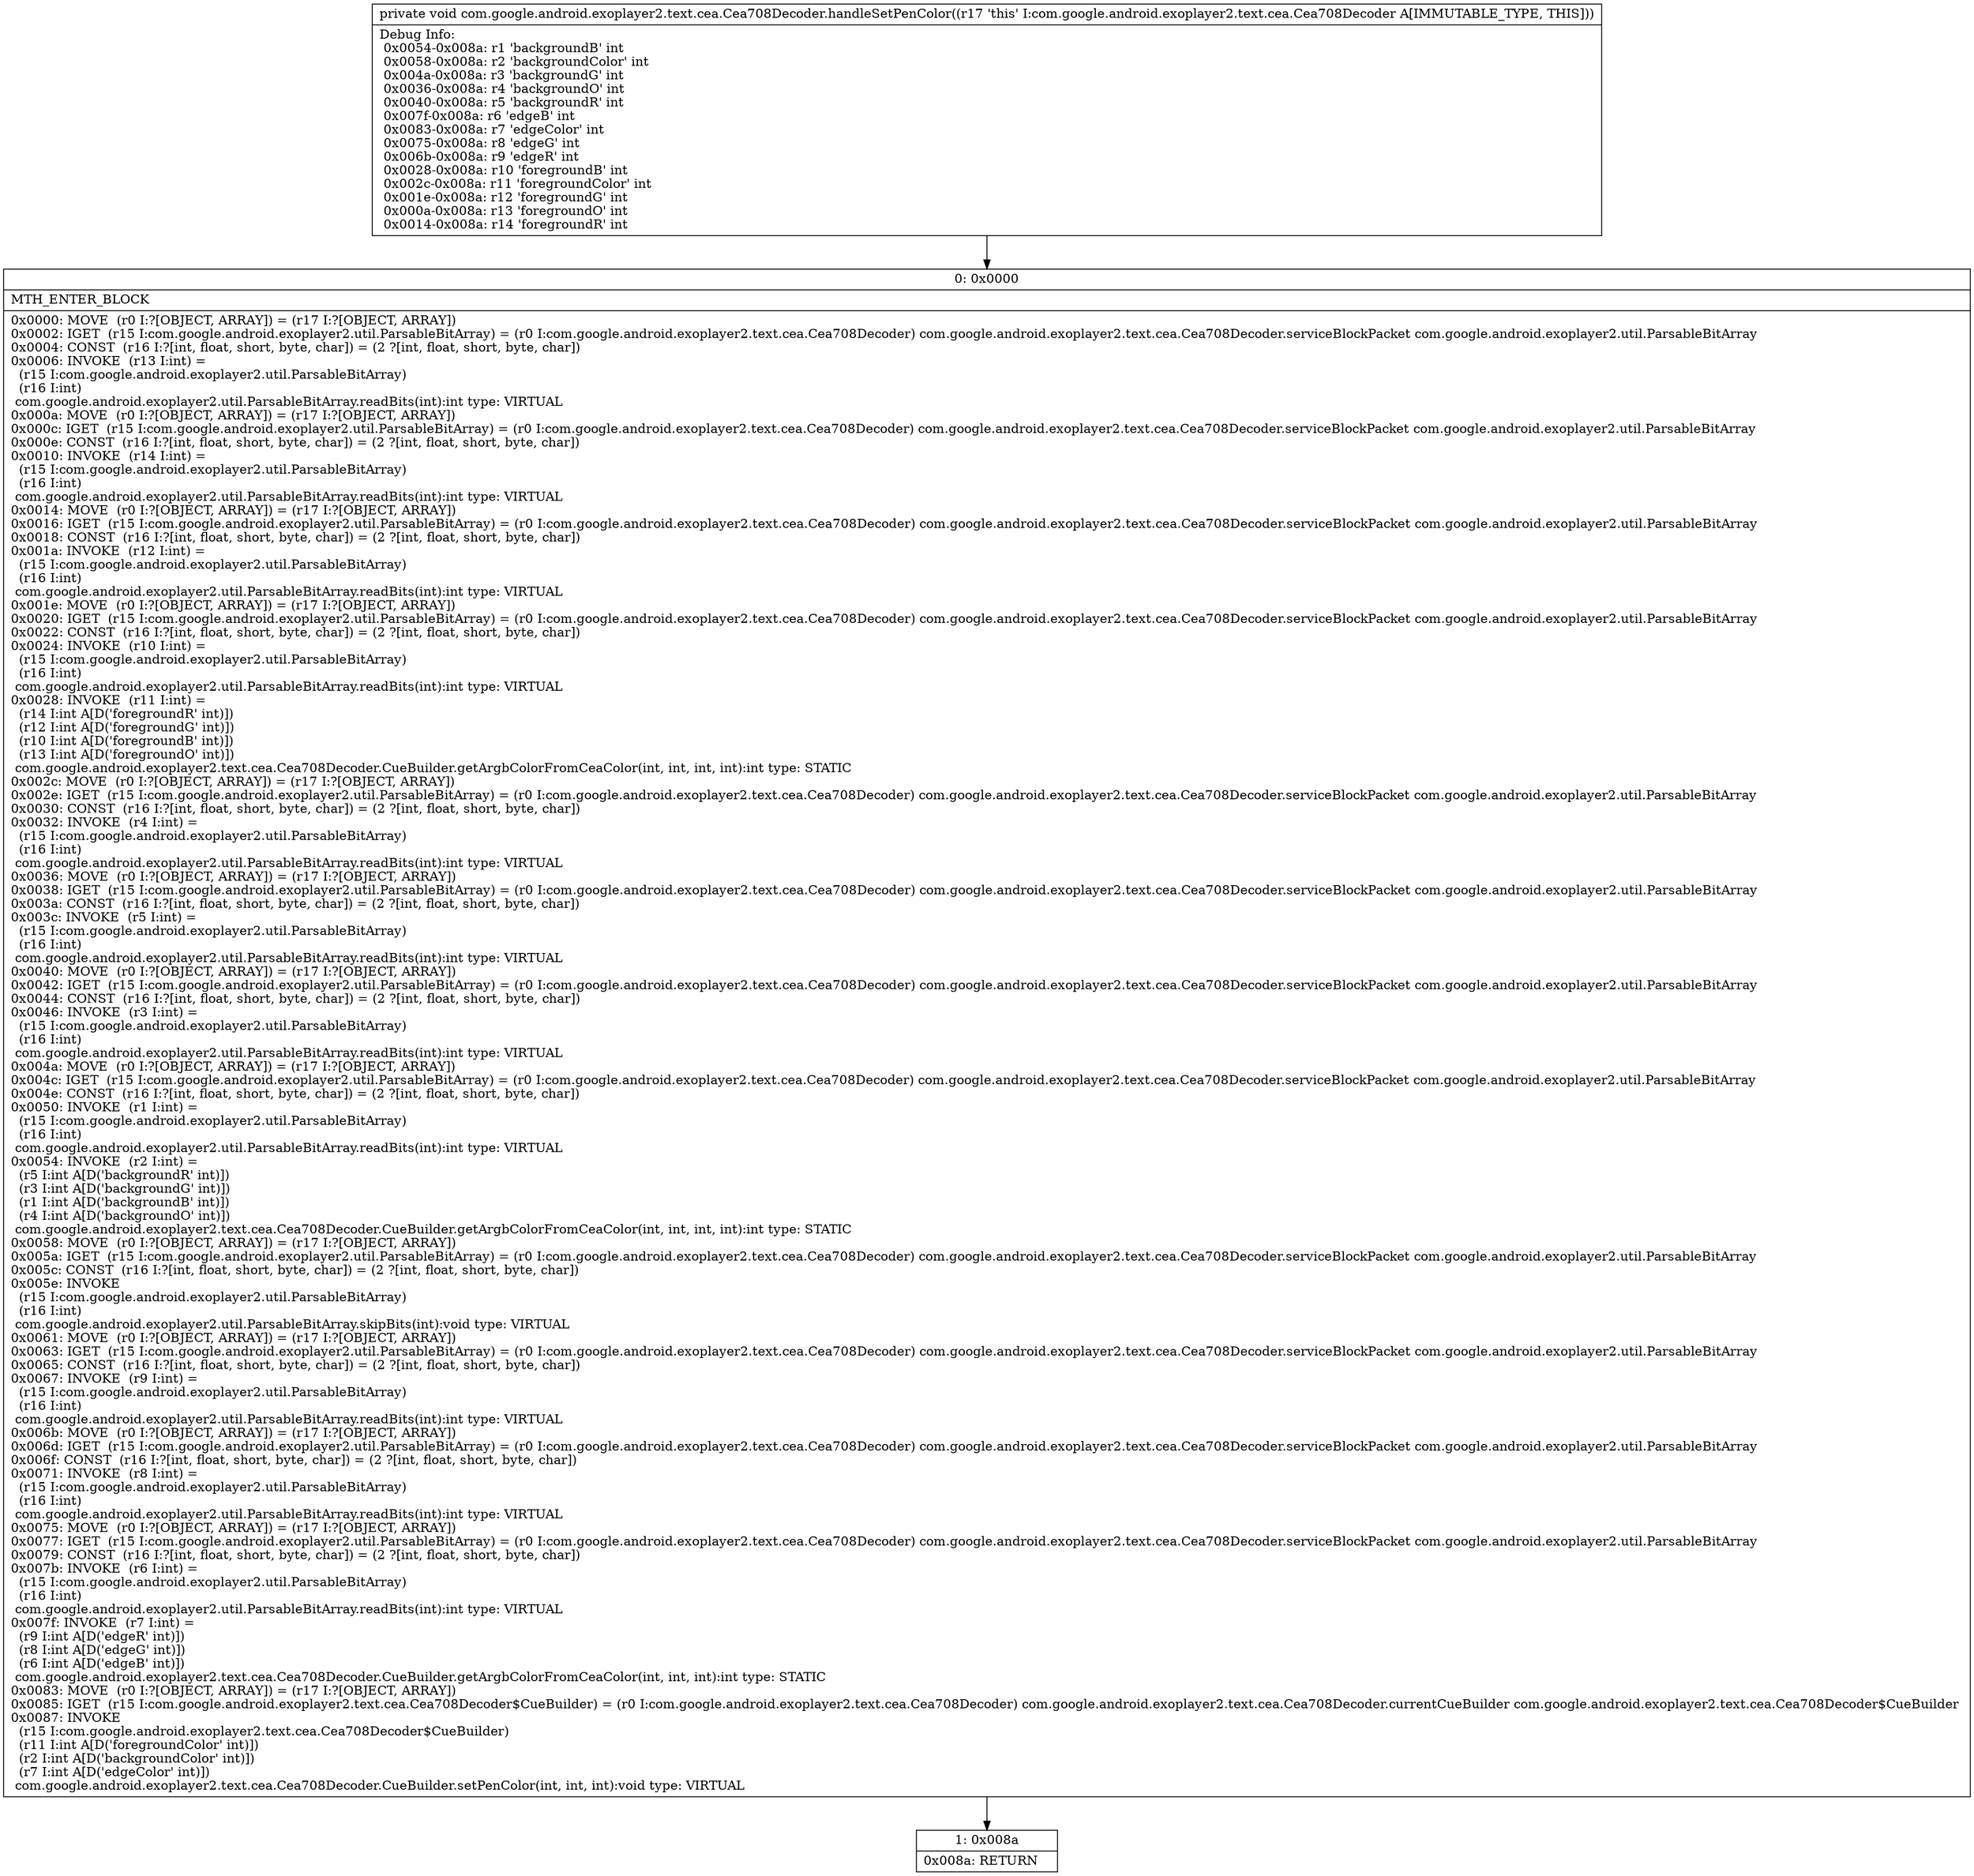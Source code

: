 digraph "CFG forcom.google.android.exoplayer2.text.cea.Cea708Decoder.handleSetPenColor()V" {
Node_0 [shape=record,label="{0\:\ 0x0000|MTH_ENTER_BLOCK\l|0x0000: MOVE  (r0 I:?[OBJECT, ARRAY]) = (r17 I:?[OBJECT, ARRAY]) \l0x0002: IGET  (r15 I:com.google.android.exoplayer2.util.ParsableBitArray) = (r0 I:com.google.android.exoplayer2.text.cea.Cea708Decoder) com.google.android.exoplayer2.text.cea.Cea708Decoder.serviceBlockPacket com.google.android.exoplayer2.util.ParsableBitArray \l0x0004: CONST  (r16 I:?[int, float, short, byte, char]) = (2 ?[int, float, short, byte, char]) \l0x0006: INVOKE  (r13 I:int) = \l  (r15 I:com.google.android.exoplayer2.util.ParsableBitArray)\l  (r16 I:int)\l com.google.android.exoplayer2.util.ParsableBitArray.readBits(int):int type: VIRTUAL \l0x000a: MOVE  (r0 I:?[OBJECT, ARRAY]) = (r17 I:?[OBJECT, ARRAY]) \l0x000c: IGET  (r15 I:com.google.android.exoplayer2.util.ParsableBitArray) = (r0 I:com.google.android.exoplayer2.text.cea.Cea708Decoder) com.google.android.exoplayer2.text.cea.Cea708Decoder.serviceBlockPacket com.google.android.exoplayer2.util.ParsableBitArray \l0x000e: CONST  (r16 I:?[int, float, short, byte, char]) = (2 ?[int, float, short, byte, char]) \l0x0010: INVOKE  (r14 I:int) = \l  (r15 I:com.google.android.exoplayer2.util.ParsableBitArray)\l  (r16 I:int)\l com.google.android.exoplayer2.util.ParsableBitArray.readBits(int):int type: VIRTUAL \l0x0014: MOVE  (r0 I:?[OBJECT, ARRAY]) = (r17 I:?[OBJECT, ARRAY]) \l0x0016: IGET  (r15 I:com.google.android.exoplayer2.util.ParsableBitArray) = (r0 I:com.google.android.exoplayer2.text.cea.Cea708Decoder) com.google.android.exoplayer2.text.cea.Cea708Decoder.serviceBlockPacket com.google.android.exoplayer2.util.ParsableBitArray \l0x0018: CONST  (r16 I:?[int, float, short, byte, char]) = (2 ?[int, float, short, byte, char]) \l0x001a: INVOKE  (r12 I:int) = \l  (r15 I:com.google.android.exoplayer2.util.ParsableBitArray)\l  (r16 I:int)\l com.google.android.exoplayer2.util.ParsableBitArray.readBits(int):int type: VIRTUAL \l0x001e: MOVE  (r0 I:?[OBJECT, ARRAY]) = (r17 I:?[OBJECT, ARRAY]) \l0x0020: IGET  (r15 I:com.google.android.exoplayer2.util.ParsableBitArray) = (r0 I:com.google.android.exoplayer2.text.cea.Cea708Decoder) com.google.android.exoplayer2.text.cea.Cea708Decoder.serviceBlockPacket com.google.android.exoplayer2.util.ParsableBitArray \l0x0022: CONST  (r16 I:?[int, float, short, byte, char]) = (2 ?[int, float, short, byte, char]) \l0x0024: INVOKE  (r10 I:int) = \l  (r15 I:com.google.android.exoplayer2.util.ParsableBitArray)\l  (r16 I:int)\l com.google.android.exoplayer2.util.ParsableBitArray.readBits(int):int type: VIRTUAL \l0x0028: INVOKE  (r11 I:int) = \l  (r14 I:int A[D('foregroundR' int)])\l  (r12 I:int A[D('foregroundG' int)])\l  (r10 I:int A[D('foregroundB' int)])\l  (r13 I:int A[D('foregroundO' int)])\l com.google.android.exoplayer2.text.cea.Cea708Decoder.CueBuilder.getArgbColorFromCeaColor(int, int, int, int):int type: STATIC \l0x002c: MOVE  (r0 I:?[OBJECT, ARRAY]) = (r17 I:?[OBJECT, ARRAY]) \l0x002e: IGET  (r15 I:com.google.android.exoplayer2.util.ParsableBitArray) = (r0 I:com.google.android.exoplayer2.text.cea.Cea708Decoder) com.google.android.exoplayer2.text.cea.Cea708Decoder.serviceBlockPacket com.google.android.exoplayer2.util.ParsableBitArray \l0x0030: CONST  (r16 I:?[int, float, short, byte, char]) = (2 ?[int, float, short, byte, char]) \l0x0032: INVOKE  (r4 I:int) = \l  (r15 I:com.google.android.exoplayer2.util.ParsableBitArray)\l  (r16 I:int)\l com.google.android.exoplayer2.util.ParsableBitArray.readBits(int):int type: VIRTUAL \l0x0036: MOVE  (r0 I:?[OBJECT, ARRAY]) = (r17 I:?[OBJECT, ARRAY]) \l0x0038: IGET  (r15 I:com.google.android.exoplayer2.util.ParsableBitArray) = (r0 I:com.google.android.exoplayer2.text.cea.Cea708Decoder) com.google.android.exoplayer2.text.cea.Cea708Decoder.serviceBlockPacket com.google.android.exoplayer2.util.ParsableBitArray \l0x003a: CONST  (r16 I:?[int, float, short, byte, char]) = (2 ?[int, float, short, byte, char]) \l0x003c: INVOKE  (r5 I:int) = \l  (r15 I:com.google.android.exoplayer2.util.ParsableBitArray)\l  (r16 I:int)\l com.google.android.exoplayer2.util.ParsableBitArray.readBits(int):int type: VIRTUAL \l0x0040: MOVE  (r0 I:?[OBJECT, ARRAY]) = (r17 I:?[OBJECT, ARRAY]) \l0x0042: IGET  (r15 I:com.google.android.exoplayer2.util.ParsableBitArray) = (r0 I:com.google.android.exoplayer2.text.cea.Cea708Decoder) com.google.android.exoplayer2.text.cea.Cea708Decoder.serviceBlockPacket com.google.android.exoplayer2.util.ParsableBitArray \l0x0044: CONST  (r16 I:?[int, float, short, byte, char]) = (2 ?[int, float, short, byte, char]) \l0x0046: INVOKE  (r3 I:int) = \l  (r15 I:com.google.android.exoplayer2.util.ParsableBitArray)\l  (r16 I:int)\l com.google.android.exoplayer2.util.ParsableBitArray.readBits(int):int type: VIRTUAL \l0x004a: MOVE  (r0 I:?[OBJECT, ARRAY]) = (r17 I:?[OBJECT, ARRAY]) \l0x004c: IGET  (r15 I:com.google.android.exoplayer2.util.ParsableBitArray) = (r0 I:com.google.android.exoplayer2.text.cea.Cea708Decoder) com.google.android.exoplayer2.text.cea.Cea708Decoder.serviceBlockPacket com.google.android.exoplayer2.util.ParsableBitArray \l0x004e: CONST  (r16 I:?[int, float, short, byte, char]) = (2 ?[int, float, short, byte, char]) \l0x0050: INVOKE  (r1 I:int) = \l  (r15 I:com.google.android.exoplayer2.util.ParsableBitArray)\l  (r16 I:int)\l com.google.android.exoplayer2.util.ParsableBitArray.readBits(int):int type: VIRTUAL \l0x0054: INVOKE  (r2 I:int) = \l  (r5 I:int A[D('backgroundR' int)])\l  (r3 I:int A[D('backgroundG' int)])\l  (r1 I:int A[D('backgroundB' int)])\l  (r4 I:int A[D('backgroundO' int)])\l com.google.android.exoplayer2.text.cea.Cea708Decoder.CueBuilder.getArgbColorFromCeaColor(int, int, int, int):int type: STATIC \l0x0058: MOVE  (r0 I:?[OBJECT, ARRAY]) = (r17 I:?[OBJECT, ARRAY]) \l0x005a: IGET  (r15 I:com.google.android.exoplayer2.util.ParsableBitArray) = (r0 I:com.google.android.exoplayer2.text.cea.Cea708Decoder) com.google.android.exoplayer2.text.cea.Cea708Decoder.serviceBlockPacket com.google.android.exoplayer2.util.ParsableBitArray \l0x005c: CONST  (r16 I:?[int, float, short, byte, char]) = (2 ?[int, float, short, byte, char]) \l0x005e: INVOKE  \l  (r15 I:com.google.android.exoplayer2.util.ParsableBitArray)\l  (r16 I:int)\l com.google.android.exoplayer2.util.ParsableBitArray.skipBits(int):void type: VIRTUAL \l0x0061: MOVE  (r0 I:?[OBJECT, ARRAY]) = (r17 I:?[OBJECT, ARRAY]) \l0x0063: IGET  (r15 I:com.google.android.exoplayer2.util.ParsableBitArray) = (r0 I:com.google.android.exoplayer2.text.cea.Cea708Decoder) com.google.android.exoplayer2.text.cea.Cea708Decoder.serviceBlockPacket com.google.android.exoplayer2.util.ParsableBitArray \l0x0065: CONST  (r16 I:?[int, float, short, byte, char]) = (2 ?[int, float, short, byte, char]) \l0x0067: INVOKE  (r9 I:int) = \l  (r15 I:com.google.android.exoplayer2.util.ParsableBitArray)\l  (r16 I:int)\l com.google.android.exoplayer2.util.ParsableBitArray.readBits(int):int type: VIRTUAL \l0x006b: MOVE  (r0 I:?[OBJECT, ARRAY]) = (r17 I:?[OBJECT, ARRAY]) \l0x006d: IGET  (r15 I:com.google.android.exoplayer2.util.ParsableBitArray) = (r0 I:com.google.android.exoplayer2.text.cea.Cea708Decoder) com.google.android.exoplayer2.text.cea.Cea708Decoder.serviceBlockPacket com.google.android.exoplayer2.util.ParsableBitArray \l0x006f: CONST  (r16 I:?[int, float, short, byte, char]) = (2 ?[int, float, short, byte, char]) \l0x0071: INVOKE  (r8 I:int) = \l  (r15 I:com.google.android.exoplayer2.util.ParsableBitArray)\l  (r16 I:int)\l com.google.android.exoplayer2.util.ParsableBitArray.readBits(int):int type: VIRTUAL \l0x0075: MOVE  (r0 I:?[OBJECT, ARRAY]) = (r17 I:?[OBJECT, ARRAY]) \l0x0077: IGET  (r15 I:com.google.android.exoplayer2.util.ParsableBitArray) = (r0 I:com.google.android.exoplayer2.text.cea.Cea708Decoder) com.google.android.exoplayer2.text.cea.Cea708Decoder.serviceBlockPacket com.google.android.exoplayer2.util.ParsableBitArray \l0x0079: CONST  (r16 I:?[int, float, short, byte, char]) = (2 ?[int, float, short, byte, char]) \l0x007b: INVOKE  (r6 I:int) = \l  (r15 I:com.google.android.exoplayer2.util.ParsableBitArray)\l  (r16 I:int)\l com.google.android.exoplayer2.util.ParsableBitArray.readBits(int):int type: VIRTUAL \l0x007f: INVOKE  (r7 I:int) = \l  (r9 I:int A[D('edgeR' int)])\l  (r8 I:int A[D('edgeG' int)])\l  (r6 I:int A[D('edgeB' int)])\l com.google.android.exoplayer2.text.cea.Cea708Decoder.CueBuilder.getArgbColorFromCeaColor(int, int, int):int type: STATIC \l0x0083: MOVE  (r0 I:?[OBJECT, ARRAY]) = (r17 I:?[OBJECT, ARRAY]) \l0x0085: IGET  (r15 I:com.google.android.exoplayer2.text.cea.Cea708Decoder$CueBuilder) = (r0 I:com.google.android.exoplayer2.text.cea.Cea708Decoder) com.google.android.exoplayer2.text.cea.Cea708Decoder.currentCueBuilder com.google.android.exoplayer2.text.cea.Cea708Decoder$CueBuilder \l0x0087: INVOKE  \l  (r15 I:com.google.android.exoplayer2.text.cea.Cea708Decoder$CueBuilder)\l  (r11 I:int A[D('foregroundColor' int)])\l  (r2 I:int A[D('backgroundColor' int)])\l  (r7 I:int A[D('edgeColor' int)])\l com.google.android.exoplayer2.text.cea.Cea708Decoder.CueBuilder.setPenColor(int, int, int):void type: VIRTUAL \l}"];
Node_1 [shape=record,label="{1\:\ 0x008a|0x008a: RETURN   \l}"];
MethodNode[shape=record,label="{private void com.google.android.exoplayer2.text.cea.Cea708Decoder.handleSetPenColor((r17 'this' I:com.google.android.exoplayer2.text.cea.Cea708Decoder A[IMMUTABLE_TYPE, THIS]))  | Debug Info:\l  0x0054\-0x008a: r1 'backgroundB' int\l  0x0058\-0x008a: r2 'backgroundColor' int\l  0x004a\-0x008a: r3 'backgroundG' int\l  0x0036\-0x008a: r4 'backgroundO' int\l  0x0040\-0x008a: r5 'backgroundR' int\l  0x007f\-0x008a: r6 'edgeB' int\l  0x0083\-0x008a: r7 'edgeColor' int\l  0x0075\-0x008a: r8 'edgeG' int\l  0x006b\-0x008a: r9 'edgeR' int\l  0x0028\-0x008a: r10 'foregroundB' int\l  0x002c\-0x008a: r11 'foregroundColor' int\l  0x001e\-0x008a: r12 'foregroundG' int\l  0x000a\-0x008a: r13 'foregroundO' int\l  0x0014\-0x008a: r14 'foregroundR' int\l}"];
MethodNode -> Node_0;
Node_0 -> Node_1;
}

